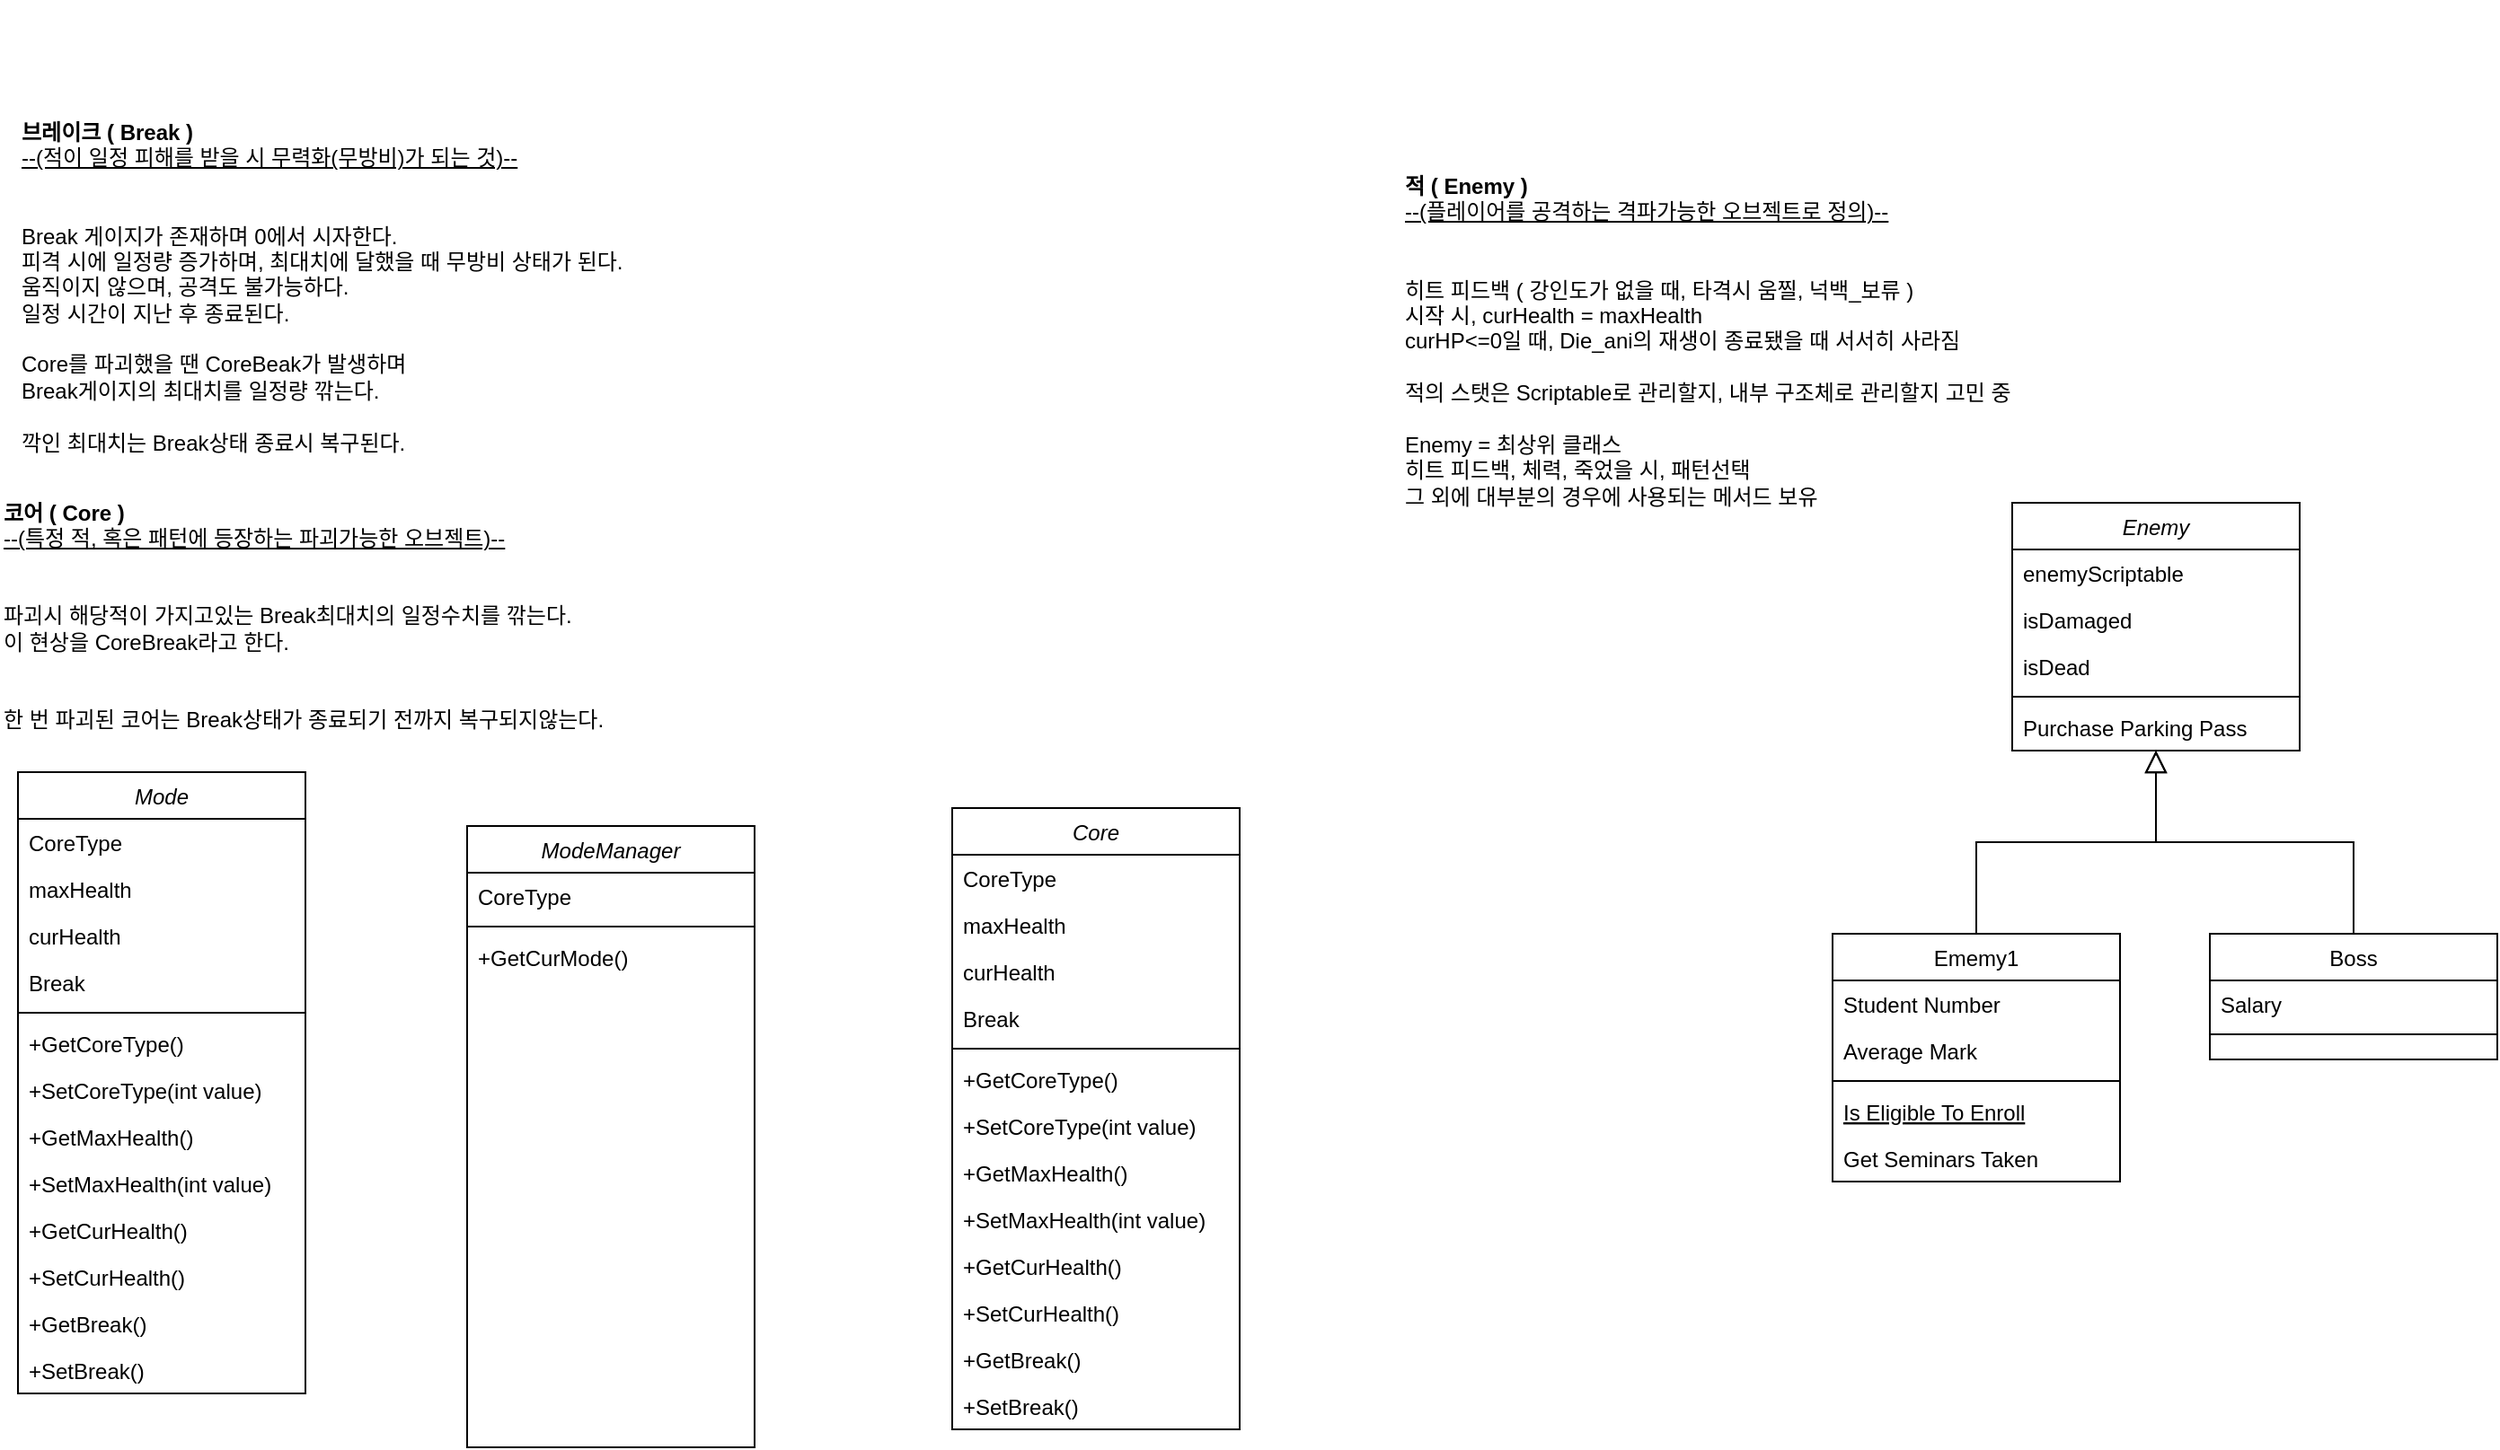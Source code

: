 <mxfile version="22.0.4" type="github">
  <diagram id="C5RBs43oDa-KdzZeNtuy" name="Page-1">
    <mxGraphModel dx="2255" dy="1795" grid="1" gridSize="10" guides="1" tooltips="1" connect="1" arrows="1" fold="1" page="1" pageScale="1" pageWidth="827" pageHeight="1169" math="0" shadow="0">
      <root>
        <mxCell id="WIyWlLk6GJQsqaUBKTNV-0" />
        <mxCell id="WIyWlLk6GJQsqaUBKTNV-1" parent="WIyWlLk6GJQsqaUBKTNV-0" />
        <mxCell id="zkfFHV4jXpPFQw0GAbJ--0" value="Enemy" style="swimlane;fontStyle=2;align=center;verticalAlign=top;childLayout=stackLayout;horizontal=1;startSize=26;horizontalStack=0;resizeParent=1;resizeLast=0;collapsible=1;marginBottom=0;rounded=0;shadow=0;strokeWidth=1;" parent="WIyWlLk6GJQsqaUBKTNV-1" vertex="1">
          <mxGeometry x="220" y="120" width="160" height="138" as="geometry">
            <mxRectangle x="230" y="140" width="160" height="26" as="alternateBounds" />
          </mxGeometry>
        </mxCell>
        <mxCell id="zkfFHV4jXpPFQw0GAbJ--1" value="enemyScriptable" style="text;align=left;verticalAlign=top;spacingLeft=4;spacingRight=4;overflow=hidden;rotatable=0;points=[[0,0.5],[1,0.5]];portConstraint=eastwest;" parent="zkfFHV4jXpPFQw0GAbJ--0" vertex="1">
          <mxGeometry y="26" width="160" height="26" as="geometry" />
        </mxCell>
        <mxCell id="zkfFHV4jXpPFQw0GAbJ--2" value="isDamaged" style="text;align=left;verticalAlign=top;spacingLeft=4;spacingRight=4;overflow=hidden;rotatable=0;points=[[0,0.5],[1,0.5]];portConstraint=eastwest;rounded=0;shadow=0;html=0;" parent="zkfFHV4jXpPFQw0GAbJ--0" vertex="1">
          <mxGeometry y="52" width="160" height="26" as="geometry" />
        </mxCell>
        <mxCell id="zkfFHV4jXpPFQw0GAbJ--3" value="isDead" style="text;align=left;verticalAlign=top;spacingLeft=4;spacingRight=4;overflow=hidden;rotatable=0;points=[[0,0.5],[1,0.5]];portConstraint=eastwest;rounded=0;shadow=0;html=0;" parent="zkfFHV4jXpPFQw0GAbJ--0" vertex="1">
          <mxGeometry y="78" width="160" height="26" as="geometry" />
        </mxCell>
        <mxCell id="zkfFHV4jXpPFQw0GAbJ--4" value="" style="line;html=1;strokeWidth=1;align=left;verticalAlign=middle;spacingTop=-1;spacingLeft=3;spacingRight=3;rotatable=0;labelPosition=right;points=[];portConstraint=eastwest;" parent="zkfFHV4jXpPFQw0GAbJ--0" vertex="1">
          <mxGeometry y="104" width="160" height="8" as="geometry" />
        </mxCell>
        <mxCell id="zkfFHV4jXpPFQw0GAbJ--5" value="Purchase Parking Pass" style="text;align=left;verticalAlign=top;spacingLeft=4;spacingRight=4;overflow=hidden;rotatable=0;points=[[0,0.5],[1,0.5]];portConstraint=eastwest;" parent="zkfFHV4jXpPFQw0GAbJ--0" vertex="1">
          <mxGeometry y="112" width="160" height="26" as="geometry" />
        </mxCell>
        <mxCell id="zkfFHV4jXpPFQw0GAbJ--6" value="Ememy1" style="swimlane;fontStyle=0;align=center;verticalAlign=top;childLayout=stackLayout;horizontal=1;startSize=26;horizontalStack=0;resizeParent=1;resizeLast=0;collapsible=1;marginBottom=0;rounded=0;shadow=0;strokeWidth=1;" parent="WIyWlLk6GJQsqaUBKTNV-1" vertex="1">
          <mxGeometry x="120" y="360" width="160" height="138" as="geometry">
            <mxRectangle x="130" y="380" width="160" height="26" as="alternateBounds" />
          </mxGeometry>
        </mxCell>
        <mxCell id="zkfFHV4jXpPFQw0GAbJ--7" value="Student Number" style="text;align=left;verticalAlign=top;spacingLeft=4;spacingRight=4;overflow=hidden;rotatable=0;points=[[0,0.5],[1,0.5]];portConstraint=eastwest;" parent="zkfFHV4jXpPFQw0GAbJ--6" vertex="1">
          <mxGeometry y="26" width="160" height="26" as="geometry" />
        </mxCell>
        <mxCell id="zkfFHV4jXpPFQw0GAbJ--8" value="Average Mark" style="text;align=left;verticalAlign=top;spacingLeft=4;spacingRight=4;overflow=hidden;rotatable=0;points=[[0,0.5],[1,0.5]];portConstraint=eastwest;rounded=0;shadow=0;html=0;" parent="zkfFHV4jXpPFQw0GAbJ--6" vertex="1">
          <mxGeometry y="52" width="160" height="26" as="geometry" />
        </mxCell>
        <mxCell id="zkfFHV4jXpPFQw0GAbJ--9" value="" style="line;html=1;strokeWidth=1;align=left;verticalAlign=middle;spacingTop=-1;spacingLeft=3;spacingRight=3;rotatable=0;labelPosition=right;points=[];portConstraint=eastwest;" parent="zkfFHV4jXpPFQw0GAbJ--6" vertex="1">
          <mxGeometry y="78" width="160" height="8" as="geometry" />
        </mxCell>
        <mxCell id="zkfFHV4jXpPFQw0GAbJ--10" value="Is Eligible To Enroll" style="text;align=left;verticalAlign=top;spacingLeft=4;spacingRight=4;overflow=hidden;rotatable=0;points=[[0,0.5],[1,0.5]];portConstraint=eastwest;fontStyle=4" parent="zkfFHV4jXpPFQw0GAbJ--6" vertex="1">
          <mxGeometry y="86" width="160" height="26" as="geometry" />
        </mxCell>
        <mxCell id="zkfFHV4jXpPFQw0GAbJ--11" value="Get Seminars Taken" style="text;align=left;verticalAlign=top;spacingLeft=4;spacingRight=4;overflow=hidden;rotatable=0;points=[[0,0.5],[1,0.5]];portConstraint=eastwest;" parent="zkfFHV4jXpPFQw0GAbJ--6" vertex="1">
          <mxGeometry y="112" width="160" height="26" as="geometry" />
        </mxCell>
        <mxCell id="zkfFHV4jXpPFQw0GAbJ--12" value="" style="endArrow=block;endSize=10;endFill=0;shadow=0;strokeWidth=1;rounded=0;edgeStyle=elbowEdgeStyle;elbow=vertical;" parent="WIyWlLk6GJQsqaUBKTNV-1" source="zkfFHV4jXpPFQw0GAbJ--6" target="zkfFHV4jXpPFQw0GAbJ--0" edge="1">
          <mxGeometry width="160" relative="1" as="geometry">
            <mxPoint x="200" y="203" as="sourcePoint" />
            <mxPoint x="200" y="203" as="targetPoint" />
          </mxGeometry>
        </mxCell>
        <mxCell id="zkfFHV4jXpPFQw0GAbJ--13" value="Boss" style="swimlane;fontStyle=0;align=center;verticalAlign=top;childLayout=stackLayout;horizontal=1;startSize=26;horizontalStack=0;resizeParent=1;resizeLast=0;collapsible=1;marginBottom=0;rounded=0;shadow=0;strokeWidth=1;" parent="WIyWlLk6GJQsqaUBKTNV-1" vertex="1">
          <mxGeometry x="330" y="360" width="160" height="70" as="geometry">
            <mxRectangle x="340" y="380" width="170" height="26" as="alternateBounds" />
          </mxGeometry>
        </mxCell>
        <mxCell id="zkfFHV4jXpPFQw0GAbJ--14" value="Salary" style="text;align=left;verticalAlign=top;spacingLeft=4;spacingRight=4;overflow=hidden;rotatable=0;points=[[0,0.5],[1,0.5]];portConstraint=eastwest;" parent="zkfFHV4jXpPFQw0GAbJ--13" vertex="1">
          <mxGeometry y="26" width="160" height="26" as="geometry" />
        </mxCell>
        <mxCell id="zkfFHV4jXpPFQw0GAbJ--15" value="" style="line;html=1;strokeWidth=1;align=left;verticalAlign=middle;spacingTop=-1;spacingLeft=3;spacingRight=3;rotatable=0;labelPosition=right;points=[];portConstraint=eastwest;" parent="zkfFHV4jXpPFQw0GAbJ--13" vertex="1">
          <mxGeometry y="52" width="160" height="8" as="geometry" />
        </mxCell>
        <mxCell id="zkfFHV4jXpPFQw0GAbJ--16" value="" style="endArrow=block;endSize=10;endFill=0;shadow=0;strokeWidth=1;rounded=0;edgeStyle=elbowEdgeStyle;elbow=vertical;" parent="WIyWlLk6GJQsqaUBKTNV-1" source="zkfFHV4jXpPFQw0GAbJ--13" target="zkfFHV4jXpPFQw0GAbJ--0" edge="1">
          <mxGeometry width="160" relative="1" as="geometry">
            <mxPoint x="210" y="373" as="sourcePoint" />
            <mxPoint x="310" y="271" as="targetPoint" />
          </mxGeometry>
        </mxCell>
        <mxCell id="afMq5O5dZoRreQECWr_G-0" value="&lt;b&gt;적 ( Enemy )&lt;/b&gt;&lt;br&gt;&lt;u style=&quot;&quot;&gt;--(플레이어를 공격하는 격파가능한 오브젝트로 정의)--&lt;/u&gt;&lt;br&gt;&lt;br&gt;&lt;br&gt;히트 피드백 ( 강인도가 없을 때, 타격시 움찔, 넉백_보류 )&lt;br&gt;시작 시, curHealth = maxHealth&lt;br&gt;curHP&amp;lt;=0일 때, Die_ani의 재생이 종료됐을 때 서서히 사라짐&lt;br&gt;&lt;br&gt;적의 스탯은 Scriptable로 관리할지, 내부 구조체로 관리할지 고민 중&lt;br&gt;&lt;br&gt;Enemy = 최상위 클래스&lt;br&gt;히트 피드백, 체력, 죽었을 시, 패턴선택&amp;nbsp;&lt;br&gt;그 외에 대부분의 경우에 사용되는 메서드 보유" style="text;html=1;strokeColor=none;fillColor=none;align=left;verticalAlign=middle;whiteSpace=wrap;rounded=0;" parent="WIyWlLk6GJQsqaUBKTNV-1" vertex="1">
          <mxGeometry x="-120" y="-160" width="390" height="380" as="geometry" />
        </mxCell>
        <mxCell id="moi85sSh6f1_xOtFpsTU-1" value="Core" style="swimlane;fontStyle=2;align=center;verticalAlign=top;childLayout=stackLayout;horizontal=1;startSize=26;horizontalStack=0;resizeParent=1;resizeLast=0;collapsible=1;marginBottom=0;rounded=0;shadow=0;strokeWidth=1;" parent="WIyWlLk6GJQsqaUBKTNV-1" vertex="1">
          <mxGeometry x="-370" y="290" width="160" height="346" as="geometry">
            <mxRectangle x="230" y="140" width="160" height="26" as="alternateBounds" />
          </mxGeometry>
        </mxCell>
        <mxCell id="moi85sSh6f1_xOtFpsTU-2" value="CoreType" style="text;align=left;verticalAlign=top;spacingLeft=4;spacingRight=4;overflow=hidden;rotatable=0;points=[[0,0.5],[1,0.5]];portConstraint=eastwest;" parent="moi85sSh6f1_xOtFpsTU-1" vertex="1">
          <mxGeometry y="26" width="160" height="26" as="geometry" />
        </mxCell>
        <mxCell id="moi85sSh6f1_xOtFpsTU-3" value="maxHealth" style="text;align=left;verticalAlign=top;spacingLeft=4;spacingRight=4;overflow=hidden;rotatable=0;points=[[0,0.5],[1,0.5]];portConstraint=eastwest;rounded=0;shadow=0;html=0;" parent="moi85sSh6f1_xOtFpsTU-1" vertex="1">
          <mxGeometry y="52" width="160" height="26" as="geometry" />
        </mxCell>
        <mxCell id="moi85sSh6f1_xOtFpsTU-4" value="curHealth" style="text;align=left;verticalAlign=top;spacingLeft=4;spacingRight=4;overflow=hidden;rotatable=0;points=[[0,0.5],[1,0.5]];portConstraint=eastwest;rounded=0;shadow=0;html=0;" parent="moi85sSh6f1_xOtFpsTU-1" vertex="1">
          <mxGeometry y="78" width="160" height="26" as="geometry" />
        </mxCell>
        <mxCell id="moi85sSh6f1_xOtFpsTU-10" value="Break" style="text;align=left;verticalAlign=top;spacingLeft=4;spacingRight=4;overflow=hidden;rotatable=0;points=[[0,0.5],[1,0.5]];portConstraint=eastwest;rounded=0;shadow=0;html=0;" parent="moi85sSh6f1_xOtFpsTU-1" vertex="1">
          <mxGeometry y="104" width="160" height="26" as="geometry" />
        </mxCell>
        <mxCell id="moi85sSh6f1_xOtFpsTU-5" value="" style="line;html=1;strokeWidth=1;align=left;verticalAlign=middle;spacingTop=-1;spacingLeft=3;spacingRight=3;rotatable=0;labelPosition=right;points=[];portConstraint=eastwest;" parent="moi85sSh6f1_xOtFpsTU-1" vertex="1">
          <mxGeometry y="130" width="160" height="8" as="geometry" />
        </mxCell>
        <mxCell id="moi85sSh6f1_xOtFpsTU-6" value="+GetCoreType()" style="text;align=left;verticalAlign=top;spacingLeft=4;spacingRight=4;overflow=hidden;rotatable=0;points=[[0,0.5],[1,0.5]];portConstraint=eastwest;" parent="moi85sSh6f1_xOtFpsTU-1" vertex="1">
          <mxGeometry y="138" width="160" height="26" as="geometry" />
        </mxCell>
        <mxCell id="moi85sSh6f1_xOtFpsTU-7" value="+SetCoreType(int value)" style="text;align=left;verticalAlign=top;spacingLeft=4;spacingRight=4;overflow=hidden;rotatable=0;points=[[0,0.5],[1,0.5]];portConstraint=eastwest;" parent="moi85sSh6f1_xOtFpsTU-1" vertex="1">
          <mxGeometry y="164" width="160" height="26" as="geometry" />
        </mxCell>
        <mxCell id="moi85sSh6f1_xOtFpsTU-8" value="+GetMaxHealth()" style="text;align=left;verticalAlign=top;spacingLeft=4;spacingRight=4;overflow=hidden;rotatable=0;points=[[0,0.5],[1,0.5]];portConstraint=eastwest;" parent="moi85sSh6f1_xOtFpsTU-1" vertex="1">
          <mxGeometry y="190" width="160" height="26" as="geometry" />
        </mxCell>
        <mxCell id="moi85sSh6f1_xOtFpsTU-9" value="+SetMaxHealth(int value)" style="text;align=left;verticalAlign=top;spacingLeft=4;spacingRight=4;overflow=hidden;rotatable=0;points=[[0,0.5],[1,0.5]];portConstraint=eastwest;" parent="moi85sSh6f1_xOtFpsTU-1" vertex="1">
          <mxGeometry y="216" width="160" height="26" as="geometry" />
        </mxCell>
        <mxCell id="moi85sSh6f1_xOtFpsTU-14" value="+GetCurHealth()" style="text;align=left;verticalAlign=top;spacingLeft=4;spacingRight=4;overflow=hidden;rotatable=0;points=[[0,0.5],[1,0.5]];portConstraint=eastwest;" parent="moi85sSh6f1_xOtFpsTU-1" vertex="1">
          <mxGeometry y="242" width="160" height="26" as="geometry" />
        </mxCell>
        <mxCell id="moi85sSh6f1_xOtFpsTU-15" value="+SetCurHealth()" style="text;align=left;verticalAlign=top;spacingLeft=4;spacingRight=4;overflow=hidden;rotatable=0;points=[[0,0.5],[1,0.5]];portConstraint=eastwest;" parent="moi85sSh6f1_xOtFpsTU-1" vertex="1">
          <mxGeometry y="268" width="160" height="26" as="geometry" />
        </mxCell>
        <mxCell id="moi85sSh6f1_xOtFpsTU-16" value="+GetBreak()" style="text;align=left;verticalAlign=top;spacingLeft=4;spacingRight=4;overflow=hidden;rotatable=0;points=[[0,0.5],[1,0.5]];portConstraint=eastwest;" parent="moi85sSh6f1_xOtFpsTU-1" vertex="1">
          <mxGeometry y="294" width="160" height="26" as="geometry" />
        </mxCell>
        <mxCell id="moi85sSh6f1_xOtFpsTU-17" value="+SetBreak()" style="text;align=left;verticalAlign=top;spacingLeft=4;spacingRight=4;overflow=hidden;rotatable=0;points=[[0,0.5],[1,0.5]];portConstraint=eastwest;" parent="moi85sSh6f1_xOtFpsTU-1" vertex="1">
          <mxGeometry y="320" width="160" height="26" as="geometry" />
        </mxCell>
        <mxCell id="moi85sSh6f1_xOtFpsTU-12" value="&lt;b&gt;코어 ( Core )&lt;/b&gt;&lt;br&gt;&lt;u style=&quot;&quot;&gt;--(특정 적, 혹은 패턴에 등장하는 파괴가능한 오브젝트)--&lt;/u&gt;&lt;br&gt;&lt;br&gt;&lt;br&gt;파괴시 해당적이 가지고있는 Break최대치의 일정수치를 깎는다.&lt;br&gt;이 현상을 CoreBreak라고 한다.&lt;br&gt;&lt;br&gt;&lt;br&gt;한 번 파괴된 코어는 Break상태가 종료되기 전까지 복구되지않는다." style="text;html=1;strokeColor=none;fillColor=none;align=left;verticalAlign=middle;whiteSpace=wrap;rounded=0;" parent="WIyWlLk6GJQsqaUBKTNV-1" vertex="1">
          <mxGeometry x="-900" y="108" width="390" height="150" as="geometry" />
        </mxCell>
        <mxCell id="moi85sSh6f1_xOtFpsTU-13" value="&lt;b&gt;브레이크 ( Break )&lt;/b&gt;&lt;br&gt;&lt;u style=&quot;&quot;&gt;--(적이 일정 피해를 받을 시 무력화(무방비)가 되는 것)--&lt;/u&gt;&lt;br&gt;&lt;br&gt;&lt;br&gt;Break 게이지가 존재하며 0에서 시자한다.&lt;br&gt;피격 시에 일정량 증가하며, 최대치에 달했을 때 무방비 상태가 된다.&lt;br&gt;움직이지 않으며, 공격도 불가능하다.&lt;br&gt;일정 시간이 지난 후 종료된다.&lt;br&gt;&lt;br&gt;Core를 파괴했을 땐 CoreBeak가 발생하며&lt;br&gt;Break게이지의 최대치를 일정량 깎는다.&lt;br&gt;&lt;br&gt;깍인 최대치는 Break상태 종료시 복구된다." style="text;html=1;strokeColor=none;fillColor=none;align=left;verticalAlign=middle;whiteSpace=wrap;rounded=0;" parent="WIyWlLk6GJQsqaUBKTNV-1" vertex="1">
          <mxGeometry x="-890" y="-100" width="390" height="200" as="geometry" />
        </mxCell>
        <mxCell id="f_MzfkZygFXl18tb3_DC-0" value="Mode" style="swimlane;fontStyle=2;align=center;verticalAlign=top;childLayout=stackLayout;horizontal=1;startSize=26;horizontalStack=0;resizeParent=1;resizeLast=0;collapsible=1;marginBottom=0;rounded=0;shadow=0;strokeWidth=1;" parent="WIyWlLk6GJQsqaUBKTNV-1" vertex="1">
          <mxGeometry x="-890" y="270" width="160" height="346" as="geometry">
            <mxRectangle x="230" y="140" width="160" height="26" as="alternateBounds" />
          </mxGeometry>
        </mxCell>
        <mxCell id="f_MzfkZygFXl18tb3_DC-1" value="CoreType" style="text;align=left;verticalAlign=top;spacingLeft=4;spacingRight=4;overflow=hidden;rotatable=0;points=[[0,0.5],[1,0.5]];portConstraint=eastwest;" parent="f_MzfkZygFXl18tb3_DC-0" vertex="1">
          <mxGeometry y="26" width="160" height="26" as="geometry" />
        </mxCell>
        <mxCell id="f_MzfkZygFXl18tb3_DC-2" value="maxHealth" style="text;align=left;verticalAlign=top;spacingLeft=4;spacingRight=4;overflow=hidden;rotatable=0;points=[[0,0.5],[1,0.5]];portConstraint=eastwest;rounded=0;shadow=0;html=0;" parent="f_MzfkZygFXl18tb3_DC-0" vertex="1">
          <mxGeometry y="52" width="160" height="26" as="geometry" />
        </mxCell>
        <mxCell id="f_MzfkZygFXl18tb3_DC-3" value="curHealth" style="text;align=left;verticalAlign=top;spacingLeft=4;spacingRight=4;overflow=hidden;rotatable=0;points=[[0,0.5],[1,0.5]];portConstraint=eastwest;rounded=0;shadow=0;html=0;" parent="f_MzfkZygFXl18tb3_DC-0" vertex="1">
          <mxGeometry y="78" width="160" height="26" as="geometry" />
        </mxCell>
        <mxCell id="f_MzfkZygFXl18tb3_DC-4" value="Break" style="text;align=left;verticalAlign=top;spacingLeft=4;spacingRight=4;overflow=hidden;rotatable=0;points=[[0,0.5],[1,0.5]];portConstraint=eastwest;rounded=0;shadow=0;html=0;" parent="f_MzfkZygFXl18tb3_DC-0" vertex="1">
          <mxGeometry y="104" width="160" height="26" as="geometry" />
        </mxCell>
        <mxCell id="f_MzfkZygFXl18tb3_DC-5" value="" style="line;html=1;strokeWidth=1;align=left;verticalAlign=middle;spacingTop=-1;spacingLeft=3;spacingRight=3;rotatable=0;labelPosition=right;points=[];portConstraint=eastwest;" parent="f_MzfkZygFXl18tb3_DC-0" vertex="1">
          <mxGeometry y="130" width="160" height="8" as="geometry" />
        </mxCell>
        <mxCell id="f_MzfkZygFXl18tb3_DC-6" value="+GetCoreType()" style="text;align=left;verticalAlign=top;spacingLeft=4;spacingRight=4;overflow=hidden;rotatable=0;points=[[0,0.5],[1,0.5]];portConstraint=eastwest;" parent="f_MzfkZygFXl18tb3_DC-0" vertex="1">
          <mxGeometry y="138" width="160" height="26" as="geometry" />
        </mxCell>
        <mxCell id="f_MzfkZygFXl18tb3_DC-7" value="+SetCoreType(int value)" style="text;align=left;verticalAlign=top;spacingLeft=4;spacingRight=4;overflow=hidden;rotatable=0;points=[[0,0.5],[1,0.5]];portConstraint=eastwest;" parent="f_MzfkZygFXl18tb3_DC-0" vertex="1">
          <mxGeometry y="164" width="160" height="26" as="geometry" />
        </mxCell>
        <mxCell id="f_MzfkZygFXl18tb3_DC-8" value="+GetMaxHealth()" style="text;align=left;verticalAlign=top;spacingLeft=4;spacingRight=4;overflow=hidden;rotatable=0;points=[[0,0.5],[1,0.5]];portConstraint=eastwest;" parent="f_MzfkZygFXl18tb3_DC-0" vertex="1">
          <mxGeometry y="190" width="160" height="26" as="geometry" />
        </mxCell>
        <mxCell id="f_MzfkZygFXl18tb3_DC-9" value="+SetMaxHealth(int value)" style="text;align=left;verticalAlign=top;spacingLeft=4;spacingRight=4;overflow=hidden;rotatable=0;points=[[0,0.5],[1,0.5]];portConstraint=eastwest;" parent="f_MzfkZygFXl18tb3_DC-0" vertex="1">
          <mxGeometry y="216" width="160" height="26" as="geometry" />
        </mxCell>
        <mxCell id="f_MzfkZygFXl18tb3_DC-10" value="+GetCurHealth()" style="text;align=left;verticalAlign=top;spacingLeft=4;spacingRight=4;overflow=hidden;rotatable=0;points=[[0,0.5],[1,0.5]];portConstraint=eastwest;" parent="f_MzfkZygFXl18tb3_DC-0" vertex="1">
          <mxGeometry y="242" width="160" height="26" as="geometry" />
        </mxCell>
        <mxCell id="f_MzfkZygFXl18tb3_DC-11" value="+SetCurHealth()" style="text;align=left;verticalAlign=top;spacingLeft=4;spacingRight=4;overflow=hidden;rotatable=0;points=[[0,0.5],[1,0.5]];portConstraint=eastwest;" parent="f_MzfkZygFXl18tb3_DC-0" vertex="1">
          <mxGeometry y="268" width="160" height="26" as="geometry" />
        </mxCell>
        <mxCell id="f_MzfkZygFXl18tb3_DC-12" value="+GetBreak()" style="text;align=left;verticalAlign=top;spacingLeft=4;spacingRight=4;overflow=hidden;rotatable=0;points=[[0,0.5],[1,0.5]];portConstraint=eastwest;" parent="f_MzfkZygFXl18tb3_DC-0" vertex="1">
          <mxGeometry y="294" width="160" height="26" as="geometry" />
        </mxCell>
        <mxCell id="f_MzfkZygFXl18tb3_DC-13" value="+SetBreak()" style="text;align=left;verticalAlign=top;spacingLeft=4;spacingRight=4;overflow=hidden;rotatable=0;points=[[0,0.5],[1,0.5]];portConstraint=eastwest;" parent="f_MzfkZygFXl18tb3_DC-0" vertex="1">
          <mxGeometry y="320" width="160" height="26" as="geometry" />
        </mxCell>
        <mxCell id="XGEgxBO1JOEhbk75oOC3-1" value="ModeManager" style="swimlane;fontStyle=2;align=center;verticalAlign=top;childLayout=stackLayout;horizontal=1;startSize=26;horizontalStack=0;resizeParent=1;resizeLast=0;collapsible=1;marginBottom=0;rounded=0;shadow=0;strokeWidth=1;" vertex="1" parent="WIyWlLk6GJQsqaUBKTNV-1">
          <mxGeometry x="-640" y="300" width="160" height="346" as="geometry">
            <mxRectangle x="230" y="140" width="160" height="26" as="alternateBounds" />
          </mxGeometry>
        </mxCell>
        <mxCell id="XGEgxBO1JOEhbk75oOC3-2" value="CoreType" style="text;align=left;verticalAlign=top;spacingLeft=4;spacingRight=4;overflow=hidden;rotatable=0;points=[[0,0.5],[1,0.5]];portConstraint=eastwest;" vertex="1" parent="XGEgxBO1JOEhbk75oOC3-1">
          <mxGeometry y="26" width="160" height="26" as="geometry" />
        </mxCell>
        <mxCell id="XGEgxBO1JOEhbk75oOC3-6" value="" style="line;html=1;strokeWidth=1;align=left;verticalAlign=middle;spacingTop=-1;spacingLeft=3;spacingRight=3;rotatable=0;labelPosition=right;points=[];portConstraint=eastwest;" vertex="1" parent="XGEgxBO1JOEhbk75oOC3-1">
          <mxGeometry y="52" width="160" height="8" as="geometry" />
        </mxCell>
        <mxCell id="XGEgxBO1JOEhbk75oOC3-8" value="+GetCurMode()" style="text;align=left;verticalAlign=top;spacingLeft=4;spacingRight=4;overflow=hidden;rotatable=0;points=[[0,0.5],[1,0.5]];portConstraint=eastwest;" vertex="1" parent="XGEgxBO1JOEhbk75oOC3-1">
          <mxGeometry y="60" width="160" height="26" as="geometry" />
        </mxCell>
      </root>
    </mxGraphModel>
  </diagram>
</mxfile>
